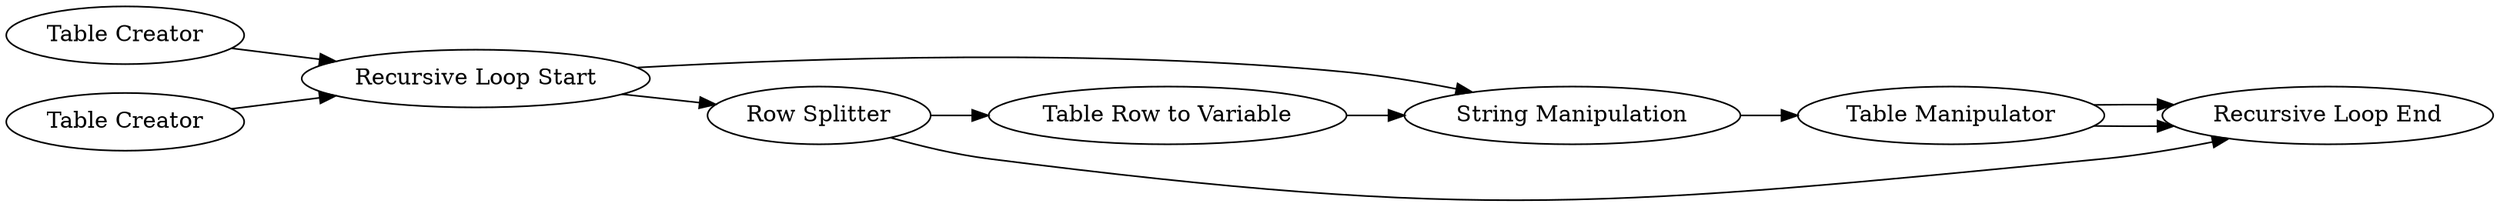 digraph {
	1 [label="Table Creator"]
	2 [label="Table Creator"]
	6 [label="String Manipulation"]
	9 [label="Recursive Loop End"]
	15 [label="Recursive Loop Start"]
	16 [label="Table Row to Variable"]
	17 [label="Row Splitter"]
	19 [label="Table Manipulator"]
	1 -> 15
	2 -> 15
	6 -> 19
	15 -> 6
	15 -> 17
	16 -> 6
	17 -> 16
	17 -> 9
	19 -> 9
	19 -> 9
	rankdir=LR
}
